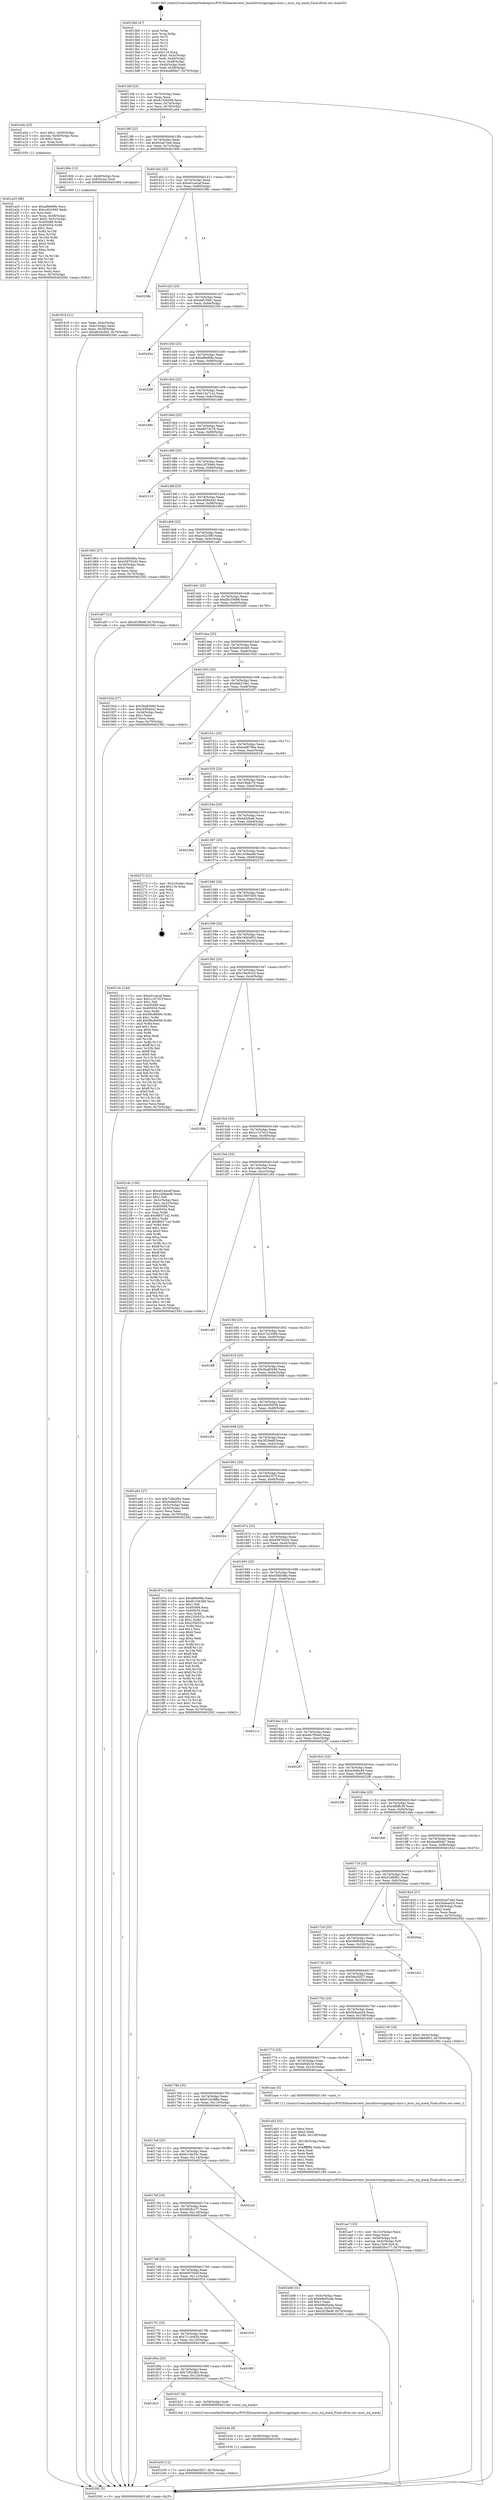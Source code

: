 digraph "0x4013b0" {
  label = "0x4013b0 (/mnt/c/Users/mathe/Desktop/tcc/POCII/binaries/extr_linuxdriversgpiogpio-msic.c_msic_irq_mask_Final-ollvm.out::main(0))"
  labelloc = "t"
  node[shape=record]

  Entry [label="",width=0.3,height=0.3,shape=circle,fillcolor=black,style=filled]
  "0x4013df" [label="{
     0x4013df [23]\l
     | [instrs]\l
     &nbsp;&nbsp;0x4013df \<+3\>: mov -0x70(%rbp),%eax\l
     &nbsp;&nbsp;0x4013e2 \<+2\>: mov %eax,%ecx\l
     &nbsp;&nbsp;0x4013e4 \<+6\>: sub $0x81336368,%ecx\l
     &nbsp;&nbsp;0x4013ea \<+3\>: mov %eax,-0x74(%rbp)\l
     &nbsp;&nbsp;0x4013ed \<+3\>: mov %ecx,-0x78(%rbp)\l
     &nbsp;&nbsp;0x4013f0 \<+6\>: je 0000000000401a0e \<main+0x65e\>\l
  }"]
  "0x401a0e" [label="{
     0x401a0e [23]\l
     | [instrs]\l
     &nbsp;&nbsp;0x401a0e \<+7\>: movl $0x1,-0x50(%rbp)\l
     &nbsp;&nbsp;0x401a15 \<+4\>: movslq -0x50(%rbp),%rax\l
     &nbsp;&nbsp;0x401a19 \<+4\>: shl $0x2,%rax\l
     &nbsp;&nbsp;0x401a1d \<+3\>: mov %rax,%rdi\l
     &nbsp;&nbsp;0x401a20 \<+5\>: call 0000000000401050 \<malloc@plt\>\l
     | [calls]\l
     &nbsp;&nbsp;0x401050 \{1\} (unknown)\l
  }"]
  "0x4013f6" [label="{
     0x4013f6 [22]\l
     | [instrs]\l
     &nbsp;&nbsp;0x4013f6 \<+5\>: jmp 00000000004013fb \<main+0x4b\>\l
     &nbsp;&nbsp;0x4013fb \<+3\>: mov -0x74(%rbp),%eax\l
     &nbsp;&nbsp;0x4013fe \<+5\>: sub $0x92ad72ed,%eax\l
     &nbsp;&nbsp;0x401403 \<+3\>: mov %eax,-0x7c(%rbp)\l
     &nbsp;&nbsp;0x401406 \<+6\>: je 000000000040190b \<main+0x55b\>\l
  }"]
  Exit [label="",width=0.3,height=0.3,shape=circle,fillcolor=black,style=filled,peripheries=2]
  "0x40190b" [label="{
     0x40190b [13]\l
     | [instrs]\l
     &nbsp;&nbsp;0x40190b \<+4\>: mov -0x48(%rbp),%rax\l
     &nbsp;&nbsp;0x40190f \<+4\>: mov 0x8(%rax),%rdi\l
     &nbsp;&nbsp;0x401913 \<+5\>: call 0000000000401060 \<atoi@plt\>\l
     | [calls]\l
     &nbsp;&nbsp;0x401060 \{1\} (unknown)\l
  }"]
  "0x40140c" [label="{
     0x40140c [22]\l
     | [instrs]\l
     &nbsp;&nbsp;0x40140c \<+5\>: jmp 0000000000401411 \<main+0x61\>\l
     &nbsp;&nbsp;0x401411 \<+3\>: mov -0x74(%rbp),%eax\l
     &nbsp;&nbsp;0x401414 \<+5\>: sub $0xa01a4caf,%eax\l
     &nbsp;&nbsp;0x401419 \<+3\>: mov %eax,-0x80(%rbp)\l
     &nbsp;&nbsp;0x40141c \<+6\>: je 000000000040238b \<main+0xfdb\>\l
  }"]
  "0x401b39" [label="{
     0x401b39 [12]\l
     | [instrs]\l
     &nbsp;&nbsp;0x401b39 \<+7\>: movl $0x58a55f27,-0x70(%rbp)\l
     &nbsp;&nbsp;0x401b40 \<+5\>: jmp 0000000000402392 \<main+0xfe2\>\l
  }"]
  "0x40238b" [label="{
     0x40238b\l
  }", style=dashed]
  "0x401422" [label="{
     0x401422 [25]\l
     | [instrs]\l
     &nbsp;&nbsp;0x401422 \<+5\>: jmp 0000000000401427 \<main+0x77\>\l
     &nbsp;&nbsp;0x401427 \<+3\>: mov -0x74(%rbp),%eax\l
     &nbsp;&nbsp;0x40142a \<+5\>: sub $0xabf159d1,%eax\l
     &nbsp;&nbsp;0x40142f \<+6\>: mov %eax,-0x84(%rbp)\l
     &nbsp;&nbsp;0x401435 \<+6\>: je 0000000000402354 \<main+0xfa4\>\l
  }"]
  "0x401b30" [label="{
     0x401b30 [9]\l
     | [instrs]\l
     &nbsp;&nbsp;0x401b30 \<+4\>: mov -0x58(%rbp),%rdi\l
     &nbsp;&nbsp;0x401b34 \<+5\>: call 0000000000401030 \<free@plt\>\l
     | [calls]\l
     &nbsp;&nbsp;0x401030 \{1\} (unknown)\l
  }"]
  "0x402354" [label="{
     0x402354\l
  }", style=dashed]
  "0x40143b" [label="{
     0x40143b [25]\l
     | [instrs]\l
     &nbsp;&nbsp;0x40143b \<+5\>: jmp 0000000000401440 \<main+0x90\>\l
     &nbsp;&nbsp;0x401440 \<+3\>: mov -0x74(%rbp),%eax\l
     &nbsp;&nbsp;0x401443 \<+5\>: sub $0xaf9e99fa,%eax\l
     &nbsp;&nbsp;0x401448 \<+6\>: mov %eax,-0x88(%rbp)\l
     &nbsp;&nbsp;0x40144e \<+6\>: je 000000000040229f \<main+0xeef\>\l
  }"]
  "0x401823" [label="{
     0x401823\l
  }", style=dashed]
  "0x40229f" [label="{
     0x40229f\l
  }", style=dashed]
  "0x401454" [label="{
     0x401454 [25]\l
     | [instrs]\l
     &nbsp;&nbsp;0x401454 \<+5\>: jmp 0000000000401459 \<main+0xa9\>\l
     &nbsp;&nbsp;0x401459 \<+3\>: mov -0x74(%rbp),%eax\l
     &nbsp;&nbsp;0x40145c \<+5\>: sub $0xb12e71a2,%eax\l
     &nbsp;&nbsp;0x401461 \<+6\>: mov %eax,-0x8c(%rbp)\l
     &nbsp;&nbsp;0x401467 \<+6\>: je 0000000000401d90 \<main+0x9e0\>\l
  }"]
  "0x401b27" [label="{
     0x401b27 [9]\l
     | [instrs]\l
     &nbsp;&nbsp;0x401b27 \<+4\>: mov -0x58(%rbp),%rdi\l
     &nbsp;&nbsp;0x401b2b \<+5\>: call 00000000004013a0 \<msic_irq_mask\>\l
     | [calls]\l
     &nbsp;&nbsp;0x4013a0 \{1\} (/mnt/c/Users/mathe/Desktop/tcc/POCII/binaries/extr_linuxdriversgpiogpio-msic.c_msic_irq_mask_Final-ollvm.out::msic_irq_mask)\l
  }"]
  "0x401d90" [label="{
     0x401d90\l
  }", style=dashed]
  "0x40146d" [label="{
     0x40146d [25]\l
     | [instrs]\l
     &nbsp;&nbsp;0x40146d \<+5\>: jmp 0000000000401472 \<main+0xc2\>\l
     &nbsp;&nbsp;0x401472 \<+3\>: mov -0x74(%rbp),%eax\l
     &nbsp;&nbsp;0x401475 \<+5\>: sub $0xb8574c76,%eax\l
     &nbsp;&nbsp;0x40147a \<+6\>: mov %eax,-0x90(%rbp)\l
     &nbsp;&nbsp;0x401480 \<+6\>: je 0000000000402128 \<main+0xd78\>\l
  }"]
  "0x40180a" [label="{
     0x40180a [25]\l
     | [instrs]\l
     &nbsp;&nbsp;0x40180a \<+5\>: jmp 000000000040180f \<main+0x45f\>\l
     &nbsp;&nbsp;0x40180f \<+3\>: mov -0x74(%rbp),%eax\l
     &nbsp;&nbsp;0x401812 \<+5\>: sub $0x7282cfb2,%eax\l
     &nbsp;&nbsp;0x401817 \<+6\>: mov %eax,-0x124(%rbp)\l
     &nbsp;&nbsp;0x40181d \<+6\>: je 0000000000401b27 \<main+0x777\>\l
  }"]
  "0x402128" [label="{
     0x402128\l
  }", style=dashed]
  "0x401486" [label="{
     0x401486 [25]\l
     | [instrs]\l
     &nbsp;&nbsp;0x401486 \<+5\>: jmp 000000000040148b \<main+0xdb\>\l
     &nbsp;&nbsp;0x40148b \<+3\>: mov -0x74(%rbp),%eax\l
     &nbsp;&nbsp;0x40148e \<+5\>: sub $0xc1d769eb,%eax\l
     &nbsp;&nbsp;0x401493 \<+6\>: mov %eax,-0x94(%rbp)\l
     &nbsp;&nbsp;0x401499 \<+6\>: je 0000000000402110 \<main+0xd60\>\l
  }"]
  "0x401f6f" [label="{
     0x401f6f\l
  }", style=dashed]
  "0x402110" [label="{
     0x402110\l
  }", style=dashed]
  "0x40149f" [label="{
     0x40149f [25]\l
     | [instrs]\l
     &nbsp;&nbsp;0x40149f \<+5\>: jmp 00000000004014a4 \<main+0xf4\>\l
     &nbsp;&nbsp;0x4014a4 \<+3\>: mov -0x74(%rbp),%eax\l
     &nbsp;&nbsp;0x4014a7 \<+5\>: sub $0xc6594442,%eax\l
     &nbsp;&nbsp;0x4014ac \<+6\>: mov %eax,-0x98(%rbp)\l
     &nbsp;&nbsp;0x4014b2 \<+6\>: je 0000000000401963 \<main+0x5b3\>\l
  }"]
  "0x4017f1" [label="{
     0x4017f1 [25]\l
     | [instrs]\l
     &nbsp;&nbsp;0x4017f1 \<+5\>: jmp 00000000004017f6 \<main+0x446\>\l
     &nbsp;&nbsp;0x4017f6 \<+3\>: mov -0x74(%rbp),%eax\l
     &nbsp;&nbsp;0x4017f9 \<+5\>: sub $0x7114d45d,%eax\l
     &nbsp;&nbsp;0x4017fe \<+6\>: mov %eax,-0x120(%rbp)\l
     &nbsp;&nbsp;0x401804 \<+6\>: je 0000000000401f6f \<main+0xbbf\>\l
  }"]
  "0x401963" [label="{
     0x401963 [27]\l
     | [instrs]\l
     &nbsp;&nbsp;0x401963 \<+5\>: mov $0x45fd5d9a,%eax\l
     &nbsp;&nbsp;0x401968 \<+5\>: mov $0x458762d3,%ecx\l
     &nbsp;&nbsp;0x40196d \<+3\>: mov -0x34(%rbp),%edx\l
     &nbsp;&nbsp;0x401970 \<+3\>: cmp $0x0,%edx\l
     &nbsp;&nbsp;0x401973 \<+3\>: cmove %ecx,%eax\l
     &nbsp;&nbsp;0x401976 \<+3\>: mov %eax,-0x70(%rbp)\l
     &nbsp;&nbsp;0x401979 \<+5\>: jmp 0000000000402392 \<main+0xfe2\>\l
  }"]
  "0x4014b8" [label="{
     0x4014b8 [25]\l
     | [instrs]\l
     &nbsp;&nbsp;0x4014b8 \<+5\>: jmp 00000000004014bd \<main+0x10d\>\l
     &nbsp;&nbsp;0x4014bd \<+3\>: mov -0x74(%rbp),%eax\l
     &nbsp;&nbsp;0x4014c0 \<+5\>: sub $0xcc62c590,%eax\l
     &nbsp;&nbsp;0x4014c5 \<+6\>: mov %eax,-0x9c(%rbp)\l
     &nbsp;&nbsp;0x4014cb \<+6\>: je 0000000000401a87 \<main+0x6d7\>\l
  }"]
  "0x401f10" [label="{
     0x401f10\l
  }", style=dashed]
  "0x401a87" [label="{
     0x401a87 [12]\l
     | [instrs]\l
     &nbsp;&nbsp;0x401a87 \<+7\>: movl $0x3f1f9e9f,-0x70(%rbp)\l
     &nbsp;&nbsp;0x401a8e \<+5\>: jmp 0000000000402392 \<main+0xfe2\>\l
  }"]
  "0x4014d1" [label="{
     0x4014d1 [25]\l
     | [instrs]\l
     &nbsp;&nbsp;0x4014d1 \<+5\>: jmp 00000000004014d6 \<main+0x126\>\l
     &nbsp;&nbsp;0x4014d6 \<+3\>: mov -0x74(%rbp),%eax\l
     &nbsp;&nbsp;0x4014d9 \<+5\>: sub $0xd5c35688,%eax\l
     &nbsp;&nbsp;0x4014de \<+6\>: mov %eax,-0xa0(%rbp)\l
     &nbsp;&nbsp;0x4014e4 \<+6\>: je 0000000000401b45 \<main+0x795\>\l
  }"]
  "0x4017d8" [label="{
     0x4017d8 [25]\l
     | [instrs]\l
     &nbsp;&nbsp;0x4017d8 \<+5\>: jmp 00000000004017dd \<main+0x42d\>\l
     &nbsp;&nbsp;0x4017dd \<+3\>: mov -0x74(%rbp),%eax\l
     &nbsp;&nbsp;0x4017e0 \<+5\>: sub $0x6b9704df,%eax\l
     &nbsp;&nbsp;0x4017e5 \<+6\>: mov %eax,-0x11c(%rbp)\l
     &nbsp;&nbsp;0x4017eb \<+6\>: je 0000000000401f10 \<main+0xb60\>\l
  }"]
  "0x401b45" [label="{
     0x401b45\l
  }", style=dashed]
  "0x4014ea" [label="{
     0x4014ea [25]\l
     | [instrs]\l
     &nbsp;&nbsp;0x4014ea \<+5\>: jmp 00000000004014ef \<main+0x13f\>\l
     &nbsp;&nbsp;0x4014ef \<+3\>: mov -0x74(%rbp),%eax\l
     &nbsp;&nbsp;0x4014f2 \<+5\>: sub $0xd634c0d5,%eax\l
     &nbsp;&nbsp;0x4014f7 \<+6\>: mov %eax,-0xa4(%rbp)\l
     &nbsp;&nbsp;0x4014fd \<+6\>: je 000000000040192d \<main+0x57d\>\l
  }"]
  "0x401b08" [label="{
     0x401b08 [31]\l
     | [instrs]\l
     &nbsp;&nbsp;0x401b08 \<+3\>: mov -0x5c(%rbp),%eax\l
     &nbsp;&nbsp;0x401b0b \<+5\>: sub $0xb9ed5ada,%eax\l
     &nbsp;&nbsp;0x401b10 \<+3\>: add $0x1,%eax\l
     &nbsp;&nbsp;0x401b13 \<+5\>: add $0xb9ed5ada,%eax\l
     &nbsp;&nbsp;0x401b18 \<+3\>: mov %eax,-0x5c(%rbp)\l
     &nbsp;&nbsp;0x401b1b \<+7\>: movl $0x3f1f9e9f,-0x70(%rbp)\l
     &nbsp;&nbsp;0x401b22 \<+5\>: jmp 0000000000402392 \<main+0xfe2\>\l
  }"]
  "0x40192d" [label="{
     0x40192d [27]\l
     | [instrs]\l
     &nbsp;&nbsp;0x40192d \<+5\>: mov $0x2ba82b90,%eax\l
     &nbsp;&nbsp;0x401932 \<+5\>: mov $0xc6594442,%ecx\l
     &nbsp;&nbsp;0x401937 \<+3\>: mov -0x34(%rbp),%edx\l
     &nbsp;&nbsp;0x40193a \<+3\>: cmp $0x1,%edx\l
     &nbsp;&nbsp;0x40193d \<+3\>: cmovl %ecx,%eax\l
     &nbsp;&nbsp;0x401940 \<+3\>: mov %eax,-0x70(%rbp)\l
     &nbsp;&nbsp;0x401943 \<+5\>: jmp 0000000000402392 \<main+0xfe2\>\l
  }"]
  "0x401503" [label="{
     0x401503 [25]\l
     | [instrs]\l
     &nbsp;&nbsp;0x401503 \<+5\>: jmp 0000000000401508 \<main+0x158\>\l
     &nbsp;&nbsp;0x401508 \<+3\>: mov -0x74(%rbp),%eax\l
     &nbsp;&nbsp;0x40150b \<+5\>: sub $0xdb6216e1,%eax\l
     &nbsp;&nbsp;0x401510 \<+6\>: mov %eax,-0xa8(%rbp)\l
     &nbsp;&nbsp;0x401516 \<+6\>: je 0000000000402307 \<main+0xf57\>\l
  }"]
  "0x4017bf" [label="{
     0x4017bf [25]\l
     | [instrs]\l
     &nbsp;&nbsp;0x4017bf \<+5\>: jmp 00000000004017c4 \<main+0x414\>\l
     &nbsp;&nbsp;0x4017c4 \<+3\>: mov -0x74(%rbp),%eax\l
     &nbsp;&nbsp;0x4017c7 \<+5\>: sub $0x6928cc77,%eax\l
     &nbsp;&nbsp;0x4017cc \<+6\>: mov %eax,-0x118(%rbp)\l
     &nbsp;&nbsp;0x4017d2 \<+6\>: je 0000000000401b08 \<main+0x758\>\l
  }"]
  "0x402307" [label="{
     0x402307\l
  }", style=dashed]
  "0x40151c" [label="{
     0x40151c [25]\l
     | [instrs]\l
     &nbsp;&nbsp;0x40151c \<+5\>: jmp 0000000000401521 \<main+0x171\>\l
     &nbsp;&nbsp;0x401521 \<+3\>: mov -0x74(%rbp),%eax\l
     &nbsp;&nbsp;0x401524 \<+5\>: sub $0xeed879ba,%eax\l
     &nbsp;&nbsp;0x401529 \<+6\>: mov %eax,-0xac(%rbp)\l
     &nbsp;&nbsp;0x40152f \<+6\>: je 0000000000402018 \<main+0xc68\>\l
  }"]
  "0x4022cd" [label="{
     0x4022cd\l
  }", style=dashed]
  "0x402018" [label="{
     0x402018\l
  }", style=dashed]
  "0x401535" [label="{
     0x401535 [25]\l
     | [instrs]\l
     &nbsp;&nbsp;0x401535 \<+5\>: jmp 000000000040153a \<main+0x18a\>\l
     &nbsp;&nbsp;0x40153a \<+3\>: mov -0x74(%rbp),%eax\l
     &nbsp;&nbsp;0x40153d \<+5\>: sub $0xf19b8c79,%eax\l
     &nbsp;&nbsp;0x401542 \<+6\>: mov %eax,-0xb0(%rbp)\l
     &nbsp;&nbsp;0x401548 \<+6\>: je 0000000000401e3b \<main+0xa8b\>\l
  }"]
  "0x4017a6" [label="{
     0x4017a6 [25]\l
     | [instrs]\l
     &nbsp;&nbsp;0x4017a6 \<+5\>: jmp 00000000004017ab \<main+0x3fb\>\l
     &nbsp;&nbsp;0x4017ab \<+3\>: mov -0x74(%rbp),%eax\l
     &nbsp;&nbsp;0x4017ae \<+5\>: sub $0x61c6e33c,%eax\l
     &nbsp;&nbsp;0x4017b3 \<+6\>: mov %eax,-0x114(%rbp)\l
     &nbsp;&nbsp;0x4017b9 \<+6\>: je 00000000004022cd \<main+0xf1d\>\l
  }"]
  "0x401e3b" [label="{
     0x401e3b\l
  }", style=dashed]
  "0x40154e" [label="{
     0x40154e [25]\l
     | [instrs]\l
     &nbsp;&nbsp;0x40154e \<+5\>: jmp 0000000000401553 \<main+0x1a3\>\l
     &nbsp;&nbsp;0x401553 \<+3\>: mov -0x74(%rbp),%eax\l
     &nbsp;&nbsp;0x401556 \<+5\>: sub $0x4d20ba6,%eax\l
     &nbsp;&nbsp;0x40155b \<+6\>: mov %eax,-0xb4(%rbp)\l
     &nbsp;&nbsp;0x401561 \<+6\>: je 000000000040236d \<main+0xfbd\>\l
  }"]
  "0x401bcb" [label="{
     0x401bcb\l
  }", style=dashed]
  "0x40236d" [label="{
     0x40236d\l
  }", style=dashed]
  "0x401567" [label="{
     0x401567 [25]\l
     | [instrs]\l
     &nbsp;&nbsp;0x401567 \<+5\>: jmp 000000000040156c \<main+0x1bc\>\l
     &nbsp;&nbsp;0x40156c \<+3\>: mov -0x74(%rbp),%eax\l
     &nbsp;&nbsp;0x40156f \<+5\>: sub $0x1439aed8,%eax\l
     &nbsp;&nbsp;0x401574 \<+6\>: mov %eax,-0xb8(%rbp)\l
     &nbsp;&nbsp;0x40157a \<+6\>: je 0000000000402272 \<main+0xec2\>\l
  }"]
  "0x401ae7" [label="{
     0x401ae7 [33]\l
     | [instrs]\l
     &nbsp;&nbsp;0x401ae7 \<+6\>: mov -0x12c(%rbp),%ecx\l
     &nbsp;&nbsp;0x401aed \<+3\>: imul %eax,%ecx\l
     &nbsp;&nbsp;0x401af0 \<+4\>: mov -0x58(%rbp),%r8\l
     &nbsp;&nbsp;0x401af4 \<+4\>: movslq -0x5c(%rbp),%r9\l
     &nbsp;&nbsp;0x401af8 \<+4\>: mov %ecx,(%r8,%r9,4)\l
     &nbsp;&nbsp;0x401afc \<+7\>: movl $0x6928cc77,-0x70(%rbp)\l
     &nbsp;&nbsp;0x401b03 \<+5\>: jmp 0000000000402392 \<main+0xfe2\>\l
  }"]
  "0x402272" [label="{
     0x402272 [21]\l
     | [instrs]\l
     &nbsp;&nbsp;0x402272 \<+3\>: mov -0x2c(%rbp),%eax\l
     &nbsp;&nbsp;0x402275 \<+7\>: add $0x118,%rsp\l
     &nbsp;&nbsp;0x40227c \<+1\>: pop %rbx\l
     &nbsp;&nbsp;0x40227d \<+2\>: pop %r12\l
     &nbsp;&nbsp;0x40227f \<+2\>: pop %r13\l
     &nbsp;&nbsp;0x402281 \<+2\>: pop %r14\l
     &nbsp;&nbsp;0x402283 \<+2\>: pop %r15\l
     &nbsp;&nbsp;0x402285 \<+1\>: pop %rbp\l
     &nbsp;&nbsp;0x402286 \<+1\>: ret\l
  }"]
  "0x401580" [label="{
     0x401580 [25]\l
     | [instrs]\l
     &nbsp;&nbsp;0x401580 \<+5\>: jmp 0000000000401585 \<main+0x1d5\>\l
     &nbsp;&nbsp;0x401585 \<+3\>: mov -0x74(%rbp),%eax\l
     &nbsp;&nbsp;0x401588 \<+5\>: sub $0x15697d50,%eax\l
     &nbsp;&nbsp;0x40158d \<+6\>: mov %eax,-0xbc(%rbp)\l
     &nbsp;&nbsp;0x401593 \<+6\>: je 0000000000401f1c \<main+0xb6c\>\l
  }"]
  "0x401ab3" [label="{
     0x401ab3 [52]\l
     | [instrs]\l
     &nbsp;&nbsp;0x401ab3 \<+2\>: xor %ecx,%ecx\l
     &nbsp;&nbsp;0x401ab5 \<+5\>: mov $0x2,%edx\l
     &nbsp;&nbsp;0x401aba \<+6\>: mov %edx,-0x128(%rbp)\l
     &nbsp;&nbsp;0x401ac0 \<+1\>: cltd\l
     &nbsp;&nbsp;0x401ac1 \<+6\>: mov -0x128(%rbp),%esi\l
     &nbsp;&nbsp;0x401ac7 \<+2\>: idiv %esi\l
     &nbsp;&nbsp;0x401ac9 \<+6\>: imul $0xfffffffe,%edx,%edx\l
     &nbsp;&nbsp;0x401acf \<+2\>: mov %ecx,%edi\l
     &nbsp;&nbsp;0x401ad1 \<+2\>: sub %edx,%edi\l
     &nbsp;&nbsp;0x401ad3 \<+2\>: mov %ecx,%edx\l
     &nbsp;&nbsp;0x401ad5 \<+3\>: sub $0x1,%edx\l
     &nbsp;&nbsp;0x401ad8 \<+2\>: add %edx,%edi\l
     &nbsp;&nbsp;0x401ada \<+2\>: sub %edi,%ecx\l
     &nbsp;&nbsp;0x401adc \<+6\>: mov %ecx,-0x12c(%rbp)\l
     &nbsp;&nbsp;0x401ae2 \<+5\>: call 0000000000401160 \<next_i\>\l
     | [calls]\l
     &nbsp;&nbsp;0x401160 \{1\} (/mnt/c/Users/mathe/Desktop/tcc/POCII/binaries/extr_linuxdriversgpiogpio-msic.c_msic_irq_mask_Final-ollvm.out::next_i)\l
  }"]
  "0x401f1c" [label="{
     0x401f1c\l
  }", style=dashed]
  "0x401599" [label="{
     0x401599 [25]\l
     | [instrs]\l
     &nbsp;&nbsp;0x401599 \<+5\>: jmp 000000000040159e \<main+0x1ee\>\l
     &nbsp;&nbsp;0x40159e \<+3\>: mov -0x74(%rbp),%eax\l
     &nbsp;&nbsp;0x4015a1 \<+5\>: sub $0x16b64f53,%eax\l
     &nbsp;&nbsp;0x4015a6 \<+6\>: mov %eax,-0xc0(%rbp)\l
     &nbsp;&nbsp;0x4015ac \<+6\>: je 000000000040214c \<main+0xd9c\>\l
  }"]
  "0x40178d" [label="{
     0x40178d [25]\l
     | [instrs]\l
     &nbsp;&nbsp;0x40178d \<+5\>: jmp 0000000000401792 \<main+0x3e2\>\l
     &nbsp;&nbsp;0x401792 \<+3\>: mov -0x74(%rbp),%eax\l
     &nbsp;&nbsp;0x401795 \<+5\>: sub $0x61b2df8a,%eax\l
     &nbsp;&nbsp;0x40179a \<+6\>: mov %eax,-0x110(%rbp)\l
     &nbsp;&nbsp;0x4017a0 \<+6\>: je 0000000000401bcb \<main+0x81b\>\l
  }"]
  "0x40214c" [label="{
     0x40214c [144]\l
     | [instrs]\l
     &nbsp;&nbsp;0x40214c \<+5\>: mov $0xa01a4caf,%eax\l
     &nbsp;&nbsp;0x402151 \<+5\>: mov $0x1c107d1f,%ecx\l
     &nbsp;&nbsp;0x402156 \<+2\>: mov $0x1,%dl\l
     &nbsp;&nbsp;0x402158 \<+7\>: mov 0x405068,%esi\l
     &nbsp;&nbsp;0x40215f \<+7\>: mov 0x405054,%edi\l
     &nbsp;&nbsp;0x402166 \<+3\>: mov %esi,%r8d\l
     &nbsp;&nbsp;0x402169 \<+7\>: sub $0x99c89690,%r8d\l
     &nbsp;&nbsp;0x402170 \<+4\>: sub $0x1,%r8d\l
     &nbsp;&nbsp;0x402174 \<+7\>: add $0x99c89690,%r8d\l
     &nbsp;&nbsp;0x40217b \<+4\>: imul %r8d,%esi\l
     &nbsp;&nbsp;0x40217f \<+3\>: and $0x1,%esi\l
     &nbsp;&nbsp;0x402182 \<+3\>: cmp $0x0,%esi\l
     &nbsp;&nbsp;0x402185 \<+4\>: sete %r9b\l
     &nbsp;&nbsp;0x402189 \<+3\>: cmp $0xa,%edi\l
     &nbsp;&nbsp;0x40218c \<+4\>: setl %r10b\l
     &nbsp;&nbsp;0x402190 \<+3\>: mov %r9b,%r11b\l
     &nbsp;&nbsp;0x402193 \<+4\>: xor $0xff,%r11b\l
     &nbsp;&nbsp;0x402197 \<+3\>: mov %r10b,%bl\l
     &nbsp;&nbsp;0x40219a \<+3\>: xor $0xff,%bl\l
     &nbsp;&nbsp;0x40219d \<+3\>: xor $0x0,%dl\l
     &nbsp;&nbsp;0x4021a0 \<+3\>: mov %r11b,%r14b\l
     &nbsp;&nbsp;0x4021a3 \<+4\>: and $0x0,%r14b\l
     &nbsp;&nbsp;0x4021a7 \<+3\>: and %dl,%r9b\l
     &nbsp;&nbsp;0x4021aa \<+3\>: mov %bl,%r15b\l
     &nbsp;&nbsp;0x4021ad \<+4\>: and $0x0,%r15b\l
     &nbsp;&nbsp;0x4021b1 \<+3\>: and %dl,%r10b\l
     &nbsp;&nbsp;0x4021b4 \<+3\>: or %r9b,%r14b\l
     &nbsp;&nbsp;0x4021b7 \<+3\>: or %r10b,%r15b\l
     &nbsp;&nbsp;0x4021ba \<+3\>: xor %r15b,%r14b\l
     &nbsp;&nbsp;0x4021bd \<+3\>: or %bl,%r11b\l
     &nbsp;&nbsp;0x4021c0 \<+4\>: xor $0xff,%r11b\l
     &nbsp;&nbsp;0x4021c4 \<+3\>: or $0x0,%dl\l
     &nbsp;&nbsp;0x4021c7 \<+3\>: and %dl,%r11b\l
     &nbsp;&nbsp;0x4021ca \<+3\>: or %r11b,%r14b\l
     &nbsp;&nbsp;0x4021cd \<+4\>: test $0x1,%r14b\l
     &nbsp;&nbsp;0x4021d1 \<+3\>: cmovne %ecx,%eax\l
     &nbsp;&nbsp;0x4021d4 \<+3\>: mov %eax,-0x70(%rbp)\l
     &nbsp;&nbsp;0x4021d7 \<+5\>: jmp 0000000000402392 \<main+0xfe2\>\l
  }"]
  "0x4015b2" [label="{
     0x4015b2 [25]\l
     | [instrs]\l
     &nbsp;&nbsp;0x4015b2 \<+5\>: jmp 00000000004015b7 \<main+0x207\>\l
     &nbsp;&nbsp;0x4015b7 \<+3\>: mov -0x74(%rbp),%eax\l
     &nbsp;&nbsp;0x4015ba \<+5\>: sub $0x19ec81e3,%eax\l
     &nbsp;&nbsp;0x4015bf \<+6\>: mov %eax,-0xc4(%rbp)\l
     &nbsp;&nbsp;0x4015c5 \<+6\>: je 000000000040189b \<main+0x4eb\>\l
  }"]
  "0x401aae" [label="{
     0x401aae [5]\l
     | [instrs]\l
     &nbsp;&nbsp;0x401aae \<+5\>: call 0000000000401160 \<next_i\>\l
     | [calls]\l
     &nbsp;&nbsp;0x401160 \{1\} (/mnt/c/Users/mathe/Desktop/tcc/POCII/binaries/extr_linuxdriversgpiogpio-msic.c_msic_irq_mask_Final-ollvm.out::next_i)\l
  }"]
  "0x40189b" [label="{
     0x40189b\l
  }", style=dashed]
  "0x4015cb" [label="{
     0x4015cb [25]\l
     | [instrs]\l
     &nbsp;&nbsp;0x4015cb \<+5\>: jmp 00000000004015d0 \<main+0x220\>\l
     &nbsp;&nbsp;0x4015d0 \<+3\>: mov -0x74(%rbp),%eax\l
     &nbsp;&nbsp;0x4015d3 \<+5\>: sub $0x1c107d1f,%eax\l
     &nbsp;&nbsp;0x4015d8 \<+6\>: mov %eax,-0xc8(%rbp)\l
     &nbsp;&nbsp;0x4015de \<+6\>: je 00000000004021dc \<main+0xe2c\>\l
  }"]
  "0x401774" [label="{
     0x401774 [25]\l
     | [instrs]\l
     &nbsp;&nbsp;0x401774 \<+5\>: jmp 0000000000401779 \<main+0x3c9\>\l
     &nbsp;&nbsp;0x401779 \<+3\>: mov -0x74(%rbp),%eax\l
     &nbsp;&nbsp;0x40177c \<+5\>: sub $0x5e0ef23e,%eax\l
     &nbsp;&nbsp;0x401781 \<+6\>: mov %eax,-0x10c(%rbp)\l
     &nbsp;&nbsp;0x401787 \<+6\>: je 0000000000401aae \<main+0x6fe\>\l
  }"]
  "0x4021dc" [label="{
     0x4021dc [150]\l
     | [instrs]\l
     &nbsp;&nbsp;0x4021dc \<+5\>: mov $0xa01a4caf,%eax\l
     &nbsp;&nbsp;0x4021e1 \<+5\>: mov $0x1439aed8,%ecx\l
     &nbsp;&nbsp;0x4021e6 \<+2\>: mov $0x1,%dl\l
     &nbsp;&nbsp;0x4021e8 \<+3\>: mov -0x3c(%rbp),%esi\l
     &nbsp;&nbsp;0x4021eb \<+3\>: mov %esi,-0x2c(%rbp)\l
     &nbsp;&nbsp;0x4021ee \<+7\>: mov 0x405068,%esi\l
     &nbsp;&nbsp;0x4021f5 \<+7\>: mov 0x405054,%edi\l
     &nbsp;&nbsp;0x4021fc \<+3\>: mov %esi,%r8d\l
     &nbsp;&nbsp;0x4021ff \<+7\>: add $0xf68371a2,%r8d\l
     &nbsp;&nbsp;0x402206 \<+4\>: sub $0x1,%r8d\l
     &nbsp;&nbsp;0x40220a \<+7\>: sub $0xf68371a2,%r8d\l
     &nbsp;&nbsp;0x402211 \<+4\>: imul %r8d,%esi\l
     &nbsp;&nbsp;0x402215 \<+3\>: and $0x1,%esi\l
     &nbsp;&nbsp;0x402218 \<+3\>: cmp $0x0,%esi\l
     &nbsp;&nbsp;0x40221b \<+4\>: sete %r9b\l
     &nbsp;&nbsp;0x40221f \<+3\>: cmp $0xa,%edi\l
     &nbsp;&nbsp;0x402222 \<+4\>: setl %r10b\l
     &nbsp;&nbsp;0x402226 \<+3\>: mov %r9b,%r11b\l
     &nbsp;&nbsp;0x402229 \<+4\>: xor $0xff,%r11b\l
     &nbsp;&nbsp;0x40222d \<+3\>: mov %r10b,%bl\l
     &nbsp;&nbsp;0x402230 \<+3\>: xor $0xff,%bl\l
     &nbsp;&nbsp;0x402233 \<+3\>: xor $0x0,%dl\l
     &nbsp;&nbsp;0x402236 \<+3\>: mov %r11b,%r14b\l
     &nbsp;&nbsp;0x402239 \<+4\>: and $0x0,%r14b\l
     &nbsp;&nbsp;0x40223d \<+3\>: and %dl,%r9b\l
     &nbsp;&nbsp;0x402240 \<+3\>: mov %bl,%r15b\l
     &nbsp;&nbsp;0x402243 \<+4\>: and $0x0,%r15b\l
     &nbsp;&nbsp;0x402247 \<+3\>: and %dl,%r10b\l
     &nbsp;&nbsp;0x40224a \<+3\>: or %r9b,%r14b\l
     &nbsp;&nbsp;0x40224d \<+3\>: or %r10b,%r15b\l
     &nbsp;&nbsp;0x402250 \<+3\>: xor %r15b,%r14b\l
     &nbsp;&nbsp;0x402253 \<+3\>: or %bl,%r11b\l
     &nbsp;&nbsp;0x402256 \<+4\>: xor $0xff,%r11b\l
     &nbsp;&nbsp;0x40225a \<+3\>: or $0x0,%dl\l
     &nbsp;&nbsp;0x40225d \<+3\>: and %dl,%r11b\l
     &nbsp;&nbsp;0x402260 \<+3\>: or %r11b,%r14b\l
     &nbsp;&nbsp;0x402263 \<+4\>: test $0x1,%r14b\l
     &nbsp;&nbsp;0x402267 \<+3\>: cmovne %ecx,%eax\l
     &nbsp;&nbsp;0x40226a \<+3\>: mov %eax,-0x70(%rbp)\l
     &nbsp;&nbsp;0x40226d \<+5\>: jmp 0000000000402392 \<main+0xfe2\>\l
  }"]
  "0x4015e4" [label="{
     0x4015e4 [25]\l
     | [instrs]\l
     &nbsp;&nbsp;0x4015e4 \<+5\>: jmp 00000000004015e9 \<main+0x239\>\l
     &nbsp;&nbsp;0x4015e9 \<+3\>: mov -0x74(%rbp),%eax\l
     &nbsp;&nbsp;0x4015ec \<+5\>: sub $0x1c64c3ef,%eax\l
     &nbsp;&nbsp;0x4015f1 \<+6\>: mov %eax,-0xcc(%rbp)\l
     &nbsp;&nbsp;0x4015f7 \<+6\>: je 0000000000401c85 \<main+0x8d5\>\l
  }"]
  "0x401848" [label="{
     0x401848\l
  }", style=dashed]
  "0x401c85" [label="{
     0x401c85\l
  }", style=dashed]
  "0x4015fd" [label="{
     0x4015fd [25]\l
     | [instrs]\l
     &nbsp;&nbsp;0x4015fd \<+5\>: jmp 0000000000401602 \<main+0x252\>\l
     &nbsp;&nbsp;0x401602 \<+3\>: mov -0x74(%rbp),%eax\l
     &nbsp;&nbsp;0x401605 \<+5\>: sub $0x27e2208b,%eax\l
     &nbsp;&nbsp;0x40160a \<+6\>: mov %eax,-0xd0(%rbp)\l
     &nbsp;&nbsp;0x401610 \<+6\>: je 00000000004018ff \<main+0x54f\>\l
  }"]
  "0x40175b" [label="{
     0x40175b [25]\l
     | [instrs]\l
     &nbsp;&nbsp;0x40175b \<+5\>: jmp 0000000000401760 \<main+0x3b0\>\l
     &nbsp;&nbsp;0x401760 \<+3\>: mov -0x74(%rbp),%eax\l
     &nbsp;&nbsp;0x401763 \<+5\>: sub $0x5b4eae24,%eax\l
     &nbsp;&nbsp;0x401768 \<+6\>: mov %eax,-0x108(%rbp)\l
     &nbsp;&nbsp;0x40176e \<+6\>: je 0000000000401848 \<main+0x498\>\l
  }"]
  "0x4018ff" [label="{
     0x4018ff\l
  }", style=dashed]
  "0x401616" [label="{
     0x401616 [25]\l
     | [instrs]\l
     &nbsp;&nbsp;0x401616 \<+5\>: jmp 000000000040161b \<main+0x26b\>\l
     &nbsp;&nbsp;0x40161b \<+3\>: mov -0x74(%rbp),%eax\l
     &nbsp;&nbsp;0x40161e \<+5\>: sub $0x2ba82b90,%eax\l
     &nbsp;&nbsp;0x401623 \<+6\>: mov %eax,-0xd4(%rbp)\l
     &nbsp;&nbsp;0x401629 \<+6\>: je 0000000000401948 \<main+0x598\>\l
  }"]
  "0x402139" [label="{
     0x402139 [19]\l
     | [instrs]\l
     &nbsp;&nbsp;0x402139 \<+7\>: movl $0x0,-0x3c(%rbp)\l
     &nbsp;&nbsp;0x402140 \<+7\>: movl $0x16b64f53,-0x70(%rbp)\l
     &nbsp;&nbsp;0x402147 \<+5\>: jmp 0000000000402392 \<main+0xfe2\>\l
  }"]
  "0x401948" [label="{
     0x401948\l
  }", style=dashed]
  "0x40162f" [label="{
     0x40162f [25]\l
     | [instrs]\l
     &nbsp;&nbsp;0x40162f \<+5\>: jmp 0000000000401634 \<main+0x284\>\l
     &nbsp;&nbsp;0x401634 \<+3\>: mov -0x74(%rbp),%eax\l
     &nbsp;&nbsp;0x401637 \<+5\>: sub $0x3dd30058,%eax\l
     &nbsp;&nbsp;0x40163c \<+6\>: mov %eax,-0xd8(%rbp)\l
     &nbsp;&nbsp;0x401642 \<+6\>: je 0000000000401c91 \<main+0x8e1\>\l
  }"]
  "0x401742" [label="{
     0x401742 [25]\l
     | [instrs]\l
     &nbsp;&nbsp;0x401742 \<+5\>: jmp 0000000000401747 \<main+0x397\>\l
     &nbsp;&nbsp;0x401747 \<+3\>: mov -0x74(%rbp),%eax\l
     &nbsp;&nbsp;0x40174a \<+5\>: sub $0x58a55f27,%eax\l
     &nbsp;&nbsp;0x40174f \<+6\>: mov %eax,-0x104(%rbp)\l
     &nbsp;&nbsp;0x401755 \<+6\>: je 0000000000402139 \<main+0xd89\>\l
  }"]
  "0x401c91" [label="{
     0x401c91\l
  }", style=dashed]
  "0x401648" [label="{
     0x401648 [25]\l
     | [instrs]\l
     &nbsp;&nbsp;0x401648 \<+5\>: jmp 000000000040164d \<main+0x29d\>\l
     &nbsp;&nbsp;0x40164d \<+3\>: mov -0x74(%rbp),%eax\l
     &nbsp;&nbsp;0x401650 \<+5\>: sub $0x3f1f9e9f,%eax\l
     &nbsp;&nbsp;0x401655 \<+6\>: mov %eax,-0xdc(%rbp)\l
     &nbsp;&nbsp;0x40165b \<+6\>: je 0000000000401a93 \<main+0x6e3\>\l
  }"]
  "0x401d21" [label="{
     0x401d21\l
  }", style=dashed]
  "0x401a93" [label="{
     0x401a93 [27]\l
     | [instrs]\l
     &nbsp;&nbsp;0x401a93 \<+5\>: mov $0x7282cfb2,%eax\l
     &nbsp;&nbsp;0x401a98 \<+5\>: mov $0x5e0ef23e,%ecx\l
     &nbsp;&nbsp;0x401a9d \<+3\>: mov -0x5c(%rbp),%edx\l
     &nbsp;&nbsp;0x401aa0 \<+3\>: cmp -0x50(%rbp),%edx\l
     &nbsp;&nbsp;0x401aa3 \<+3\>: cmovl %ecx,%eax\l
     &nbsp;&nbsp;0x401aa6 \<+3\>: mov %eax,-0x70(%rbp)\l
     &nbsp;&nbsp;0x401aa9 \<+5\>: jmp 0000000000402392 \<main+0xfe2\>\l
  }"]
  "0x401661" [label="{
     0x401661 [25]\l
     | [instrs]\l
     &nbsp;&nbsp;0x401661 \<+5\>: jmp 0000000000401666 \<main+0x2b6\>\l
     &nbsp;&nbsp;0x401666 \<+3\>: mov -0x74(%rbp),%eax\l
     &nbsp;&nbsp;0x401669 \<+5\>: sub $0x4562357f,%eax\l
     &nbsp;&nbsp;0x40166e \<+6\>: mov %eax,-0xe0(%rbp)\l
     &nbsp;&nbsp;0x401674 \<+6\>: je 0000000000402024 \<main+0xc74\>\l
  }"]
  "0x401729" [label="{
     0x401729 [25]\l
     | [instrs]\l
     &nbsp;&nbsp;0x401729 \<+5\>: jmp 000000000040172e \<main+0x37e\>\l
     &nbsp;&nbsp;0x40172e \<+3\>: mov -0x74(%rbp),%eax\l
     &nbsp;&nbsp;0x401731 \<+5\>: sub $0x540f046a,%eax\l
     &nbsp;&nbsp;0x401736 \<+6\>: mov %eax,-0x100(%rbp)\l
     &nbsp;&nbsp;0x40173c \<+6\>: je 0000000000401d21 \<main+0x971\>\l
  }"]
  "0x402024" [label="{
     0x402024\l
  }", style=dashed]
  "0x40167a" [label="{
     0x40167a [25]\l
     | [instrs]\l
     &nbsp;&nbsp;0x40167a \<+5\>: jmp 000000000040167f \<main+0x2cf\>\l
     &nbsp;&nbsp;0x40167f \<+3\>: mov -0x74(%rbp),%eax\l
     &nbsp;&nbsp;0x401682 \<+5\>: sub $0x458762d3,%eax\l
     &nbsp;&nbsp;0x401687 \<+6\>: mov %eax,-0xe4(%rbp)\l
     &nbsp;&nbsp;0x40168d \<+6\>: je 000000000040197e \<main+0x5ce\>\l
  }"]
  "0x4020aa" [label="{
     0x4020aa\l
  }", style=dashed]
  "0x40197e" [label="{
     0x40197e [144]\l
     | [instrs]\l
     &nbsp;&nbsp;0x40197e \<+5\>: mov $0xaf9e99fa,%eax\l
     &nbsp;&nbsp;0x401983 \<+5\>: mov $0x81336368,%ecx\l
     &nbsp;&nbsp;0x401988 \<+2\>: mov $0x1,%dl\l
     &nbsp;&nbsp;0x40198a \<+7\>: mov 0x405068,%esi\l
     &nbsp;&nbsp;0x401991 \<+7\>: mov 0x405054,%edi\l
     &nbsp;&nbsp;0x401998 \<+3\>: mov %esi,%r8d\l
     &nbsp;&nbsp;0x40199b \<+7\>: add $0x235b532c,%r8d\l
     &nbsp;&nbsp;0x4019a2 \<+4\>: sub $0x1,%r8d\l
     &nbsp;&nbsp;0x4019a6 \<+7\>: sub $0x235b532c,%r8d\l
     &nbsp;&nbsp;0x4019ad \<+4\>: imul %r8d,%esi\l
     &nbsp;&nbsp;0x4019b1 \<+3\>: and $0x1,%esi\l
     &nbsp;&nbsp;0x4019b4 \<+3\>: cmp $0x0,%esi\l
     &nbsp;&nbsp;0x4019b7 \<+4\>: sete %r9b\l
     &nbsp;&nbsp;0x4019bb \<+3\>: cmp $0xa,%edi\l
     &nbsp;&nbsp;0x4019be \<+4\>: setl %r10b\l
     &nbsp;&nbsp;0x4019c2 \<+3\>: mov %r9b,%r11b\l
     &nbsp;&nbsp;0x4019c5 \<+4\>: xor $0xff,%r11b\l
     &nbsp;&nbsp;0x4019c9 \<+3\>: mov %r10b,%bl\l
     &nbsp;&nbsp;0x4019cc \<+3\>: xor $0xff,%bl\l
     &nbsp;&nbsp;0x4019cf \<+3\>: xor $0x0,%dl\l
     &nbsp;&nbsp;0x4019d2 \<+3\>: mov %r11b,%r14b\l
     &nbsp;&nbsp;0x4019d5 \<+4\>: and $0x0,%r14b\l
     &nbsp;&nbsp;0x4019d9 \<+3\>: and %dl,%r9b\l
     &nbsp;&nbsp;0x4019dc \<+3\>: mov %bl,%r15b\l
     &nbsp;&nbsp;0x4019df \<+4\>: and $0x0,%r15b\l
     &nbsp;&nbsp;0x4019e3 \<+3\>: and %dl,%r10b\l
     &nbsp;&nbsp;0x4019e6 \<+3\>: or %r9b,%r14b\l
     &nbsp;&nbsp;0x4019e9 \<+3\>: or %r10b,%r15b\l
     &nbsp;&nbsp;0x4019ec \<+3\>: xor %r15b,%r14b\l
     &nbsp;&nbsp;0x4019ef \<+3\>: or %bl,%r11b\l
     &nbsp;&nbsp;0x4019f2 \<+4\>: xor $0xff,%r11b\l
     &nbsp;&nbsp;0x4019f6 \<+3\>: or $0x0,%dl\l
     &nbsp;&nbsp;0x4019f9 \<+3\>: and %dl,%r11b\l
     &nbsp;&nbsp;0x4019fc \<+3\>: or %r11b,%r14b\l
     &nbsp;&nbsp;0x4019ff \<+4\>: test $0x1,%r14b\l
     &nbsp;&nbsp;0x401a03 \<+3\>: cmovne %ecx,%eax\l
     &nbsp;&nbsp;0x401a06 \<+3\>: mov %eax,-0x70(%rbp)\l
     &nbsp;&nbsp;0x401a09 \<+5\>: jmp 0000000000402392 \<main+0xfe2\>\l
  }"]
  "0x401693" [label="{
     0x401693 [25]\l
     | [instrs]\l
     &nbsp;&nbsp;0x401693 \<+5\>: jmp 0000000000401698 \<main+0x2e8\>\l
     &nbsp;&nbsp;0x401698 \<+3\>: mov -0x74(%rbp),%eax\l
     &nbsp;&nbsp;0x40169b \<+5\>: sub $0x45fd5d9a,%eax\l
     &nbsp;&nbsp;0x4016a0 \<+6\>: mov %eax,-0xe8(%rbp)\l
     &nbsp;&nbsp;0x4016a6 \<+6\>: je 000000000040211c \<main+0xd6c\>\l
  }"]
  "0x401a25" [label="{
     0x401a25 [98]\l
     | [instrs]\l
     &nbsp;&nbsp;0x401a25 \<+5\>: mov $0xaf9e99fa,%ecx\l
     &nbsp;&nbsp;0x401a2a \<+5\>: mov $0xcc62c590,%edx\l
     &nbsp;&nbsp;0x401a2f \<+2\>: xor %esi,%esi\l
     &nbsp;&nbsp;0x401a31 \<+4\>: mov %rax,-0x58(%rbp)\l
     &nbsp;&nbsp;0x401a35 \<+7\>: movl $0x0,-0x5c(%rbp)\l
     &nbsp;&nbsp;0x401a3c \<+8\>: mov 0x405068,%r8d\l
     &nbsp;&nbsp;0x401a44 \<+8\>: mov 0x405054,%r9d\l
     &nbsp;&nbsp;0x401a4c \<+3\>: sub $0x1,%esi\l
     &nbsp;&nbsp;0x401a4f \<+3\>: mov %r8d,%r10d\l
     &nbsp;&nbsp;0x401a52 \<+3\>: add %esi,%r10d\l
     &nbsp;&nbsp;0x401a55 \<+4\>: imul %r10d,%r8d\l
     &nbsp;&nbsp;0x401a59 \<+4\>: and $0x1,%r8d\l
     &nbsp;&nbsp;0x401a5d \<+4\>: cmp $0x0,%r8d\l
     &nbsp;&nbsp;0x401a61 \<+4\>: sete %r11b\l
     &nbsp;&nbsp;0x401a65 \<+4\>: cmp $0xa,%r9d\l
     &nbsp;&nbsp;0x401a69 \<+3\>: setl %bl\l
     &nbsp;&nbsp;0x401a6c \<+3\>: mov %r11b,%r14b\l
     &nbsp;&nbsp;0x401a6f \<+3\>: and %bl,%r14b\l
     &nbsp;&nbsp;0x401a72 \<+3\>: xor %bl,%r11b\l
     &nbsp;&nbsp;0x401a75 \<+3\>: or %r11b,%r14b\l
     &nbsp;&nbsp;0x401a78 \<+4\>: test $0x1,%r14b\l
     &nbsp;&nbsp;0x401a7c \<+3\>: cmovne %edx,%ecx\l
     &nbsp;&nbsp;0x401a7f \<+3\>: mov %ecx,-0x70(%rbp)\l
     &nbsp;&nbsp;0x401a82 \<+5\>: jmp 0000000000402392 \<main+0xfe2\>\l
  }"]
  "0x40211c" [label="{
     0x40211c\l
  }", style=dashed]
  "0x4016ac" [label="{
     0x4016ac [25]\l
     | [instrs]\l
     &nbsp;&nbsp;0x4016ac \<+5\>: jmp 00000000004016b1 \<main+0x301\>\l
     &nbsp;&nbsp;0x4016b1 \<+3\>: mov -0x74(%rbp),%eax\l
     &nbsp;&nbsp;0x4016b4 \<+5\>: sub $0x4b7f50e0,%eax\l
     &nbsp;&nbsp;0x4016b9 \<+6\>: mov %eax,-0xec(%rbp)\l
     &nbsp;&nbsp;0x4016bf \<+6\>: je 0000000000402287 \<main+0xed7\>\l
  }"]
  "0x401918" [label="{
     0x401918 [21]\l
     | [instrs]\l
     &nbsp;&nbsp;0x401918 \<+3\>: mov %eax,-0x4c(%rbp)\l
     &nbsp;&nbsp;0x40191b \<+3\>: mov -0x4c(%rbp),%eax\l
     &nbsp;&nbsp;0x40191e \<+3\>: mov %eax,-0x34(%rbp)\l
     &nbsp;&nbsp;0x401921 \<+7\>: movl $0xd634c0d5,-0x70(%rbp)\l
     &nbsp;&nbsp;0x401928 \<+5\>: jmp 0000000000402392 \<main+0xfe2\>\l
  }"]
  "0x402287" [label="{
     0x402287\l
  }", style=dashed]
  "0x4016c5" [label="{
     0x4016c5 [25]\l
     | [instrs]\l
     &nbsp;&nbsp;0x4016c5 \<+5\>: jmp 00000000004016ca \<main+0x31a\>\l
     &nbsp;&nbsp;0x4016ca \<+3\>: mov -0x74(%rbp),%eax\l
     &nbsp;&nbsp;0x4016cd \<+5\>: sub $0x4c9d6c48,%eax\l
     &nbsp;&nbsp;0x4016d2 \<+6\>: mov %eax,-0xf0(%rbp)\l
     &nbsp;&nbsp;0x4016d8 \<+6\>: je 00000000004022fb \<main+0xf4b\>\l
  }"]
  "0x4013b0" [label="{
     0x4013b0 [47]\l
     | [instrs]\l
     &nbsp;&nbsp;0x4013b0 \<+1\>: push %rbp\l
     &nbsp;&nbsp;0x4013b1 \<+3\>: mov %rsp,%rbp\l
     &nbsp;&nbsp;0x4013b4 \<+2\>: push %r15\l
     &nbsp;&nbsp;0x4013b6 \<+2\>: push %r14\l
     &nbsp;&nbsp;0x4013b8 \<+2\>: push %r13\l
     &nbsp;&nbsp;0x4013ba \<+2\>: push %r12\l
     &nbsp;&nbsp;0x4013bc \<+1\>: push %rbx\l
     &nbsp;&nbsp;0x4013bd \<+7\>: sub $0x118,%rsp\l
     &nbsp;&nbsp;0x4013c4 \<+7\>: movl $0x0,-0x3c(%rbp)\l
     &nbsp;&nbsp;0x4013cb \<+3\>: mov %edi,-0x40(%rbp)\l
     &nbsp;&nbsp;0x4013ce \<+4\>: mov %rsi,-0x48(%rbp)\l
     &nbsp;&nbsp;0x4013d2 \<+3\>: mov -0x40(%rbp),%edi\l
     &nbsp;&nbsp;0x4013d5 \<+3\>: mov %edi,-0x38(%rbp)\l
     &nbsp;&nbsp;0x4013d8 \<+7\>: movl $0x4ea89de7,-0x70(%rbp)\l
  }"]
  "0x4022fb" [label="{
     0x4022fb\l
  }", style=dashed]
  "0x4016de" [label="{
     0x4016de [25]\l
     | [instrs]\l
     &nbsp;&nbsp;0x4016de \<+5\>: jmp 00000000004016e3 \<main+0x333\>\l
     &nbsp;&nbsp;0x4016e3 \<+3\>: mov -0x74(%rbp),%eax\l
     &nbsp;&nbsp;0x4016e6 \<+5\>: sub $0x4dbffc39,%eax\l
     &nbsp;&nbsp;0x4016eb \<+6\>: mov %eax,-0xf4(%rbp)\l
     &nbsp;&nbsp;0x4016f1 \<+6\>: je 0000000000401dab \<main+0x9fb\>\l
  }"]
  "0x402392" [label="{
     0x402392 [5]\l
     | [instrs]\l
     &nbsp;&nbsp;0x402392 \<+5\>: jmp 00000000004013df \<main+0x2f\>\l
  }"]
  "0x401dab" [label="{
     0x401dab\l
  }", style=dashed]
  "0x4016f7" [label="{
     0x4016f7 [25]\l
     | [instrs]\l
     &nbsp;&nbsp;0x4016f7 \<+5\>: jmp 00000000004016fc \<main+0x34c\>\l
     &nbsp;&nbsp;0x4016fc \<+3\>: mov -0x74(%rbp),%eax\l
     &nbsp;&nbsp;0x4016ff \<+5\>: sub $0x4ea89de7,%eax\l
     &nbsp;&nbsp;0x401704 \<+6\>: mov %eax,-0xf8(%rbp)\l
     &nbsp;&nbsp;0x40170a \<+6\>: je 000000000040182d \<main+0x47d\>\l
  }"]
  "0x401710" [label="{
     0x401710 [25]\l
     | [instrs]\l
     &nbsp;&nbsp;0x401710 \<+5\>: jmp 0000000000401715 \<main+0x365\>\l
     &nbsp;&nbsp;0x401715 \<+3\>: mov -0x74(%rbp),%eax\l
     &nbsp;&nbsp;0x401718 \<+5\>: sub $0x524fbfb1,%eax\l
     &nbsp;&nbsp;0x40171d \<+6\>: mov %eax,-0xfc(%rbp)\l
     &nbsp;&nbsp;0x401723 \<+6\>: je 00000000004020aa \<main+0xcfa\>\l
  }"]
  "0x40182d" [label="{
     0x40182d [27]\l
     | [instrs]\l
     &nbsp;&nbsp;0x40182d \<+5\>: mov $0x92ad72ed,%eax\l
     &nbsp;&nbsp;0x401832 \<+5\>: mov $0x5b4eae24,%ecx\l
     &nbsp;&nbsp;0x401837 \<+3\>: mov -0x38(%rbp),%edx\l
     &nbsp;&nbsp;0x40183a \<+3\>: cmp $0x2,%edx\l
     &nbsp;&nbsp;0x40183d \<+3\>: cmovne %ecx,%eax\l
     &nbsp;&nbsp;0x401840 \<+3\>: mov %eax,-0x70(%rbp)\l
     &nbsp;&nbsp;0x401843 \<+5\>: jmp 0000000000402392 \<main+0xfe2\>\l
  }"]
  Entry -> "0x4013b0" [label=" 1"]
  "0x4013df" -> "0x401a0e" [label=" 1"]
  "0x4013df" -> "0x4013f6" [label=" 15"]
  "0x402272" -> Exit [label=" 1"]
  "0x4013f6" -> "0x40190b" [label=" 1"]
  "0x4013f6" -> "0x40140c" [label=" 14"]
  "0x4021dc" -> "0x402392" [label=" 1"]
  "0x40140c" -> "0x40238b" [label=" 0"]
  "0x40140c" -> "0x401422" [label=" 14"]
  "0x40214c" -> "0x402392" [label=" 1"]
  "0x401422" -> "0x402354" [label=" 0"]
  "0x401422" -> "0x40143b" [label=" 14"]
  "0x402139" -> "0x402392" [label=" 1"]
  "0x40143b" -> "0x40229f" [label=" 0"]
  "0x40143b" -> "0x401454" [label=" 14"]
  "0x401b39" -> "0x402392" [label=" 1"]
  "0x401454" -> "0x401d90" [label=" 0"]
  "0x401454" -> "0x40146d" [label=" 14"]
  "0x401b30" -> "0x401b39" [label=" 1"]
  "0x40146d" -> "0x402128" [label=" 0"]
  "0x40146d" -> "0x401486" [label=" 14"]
  "0x40180a" -> "0x401823" [label=" 0"]
  "0x401486" -> "0x402110" [label=" 0"]
  "0x401486" -> "0x40149f" [label=" 14"]
  "0x40180a" -> "0x401b27" [label=" 1"]
  "0x40149f" -> "0x401963" [label=" 1"]
  "0x40149f" -> "0x4014b8" [label=" 13"]
  "0x4017f1" -> "0x40180a" [label=" 1"]
  "0x4014b8" -> "0x401a87" [label=" 1"]
  "0x4014b8" -> "0x4014d1" [label=" 12"]
  "0x4017f1" -> "0x401f6f" [label=" 0"]
  "0x4014d1" -> "0x401b45" [label=" 0"]
  "0x4014d1" -> "0x4014ea" [label=" 12"]
  "0x4017d8" -> "0x4017f1" [label=" 1"]
  "0x4014ea" -> "0x40192d" [label=" 1"]
  "0x4014ea" -> "0x401503" [label=" 11"]
  "0x4017d8" -> "0x401f10" [label=" 0"]
  "0x401503" -> "0x402307" [label=" 0"]
  "0x401503" -> "0x40151c" [label=" 11"]
  "0x401b08" -> "0x402392" [label=" 1"]
  "0x40151c" -> "0x402018" [label=" 0"]
  "0x40151c" -> "0x401535" [label=" 11"]
  "0x4017bf" -> "0x4017d8" [label=" 1"]
  "0x401535" -> "0x401e3b" [label=" 0"]
  "0x401535" -> "0x40154e" [label=" 11"]
  "0x401b27" -> "0x401b30" [label=" 1"]
  "0x40154e" -> "0x40236d" [label=" 0"]
  "0x40154e" -> "0x401567" [label=" 11"]
  "0x4017a6" -> "0x4017bf" [label=" 2"]
  "0x401567" -> "0x402272" [label=" 1"]
  "0x401567" -> "0x401580" [label=" 10"]
  "0x4017bf" -> "0x401b08" [label=" 1"]
  "0x401580" -> "0x401f1c" [label=" 0"]
  "0x401580" -> "0x401599" [label=" 10"]
  "0x40178d" -> "0x4017a6" [label=" 2"]
  "0x401599" -> "0x40214c" [label=" 1"]
  "0x401599" -> "0x4015b2" [label=" 9"]
  "0x40178d" -> "0x401bcb" [label=" 0"]
  "0x4015b2" -> "0x40189b" [label=" 0"]
  "0x4015b2" -> "0x4015cb" [label=" 9"]
  "0x4017a6" -> "0x4022cd" [label=" 0"]
  "0x4015cb" -> "0x4021dc" [label=" 1"]
  "0x4015cb" -> "0x4015e4" [label=" 8"]
  "0x401ab3" -> "0x401ae7" [label=" 1"]
  "0x4015e4" -> "0x401c85" [label=" 0"]
  "0x4015e4" -> "0x4015fd" [label=" 8"]
  "0x401aae" -> "0x401ab3" [label=" 1"]
  "0x4015fd" -> "0x4018ff" [label=" 0"]
  "0x4015fd" -> "0x401616" [label=" 8"]
  "0x401774" -> "0x401aae" [label=" 1"]
  "0x401616" -> "0x401948" [label=" 0"]
  "0x401616" -> "0x40162f" [label=" 8"]
  "0x401ae7" -> "0x402392" [label=" 1"]
  "0x40162f" -> "0x401c91" [label=" 0"]
  "0x40162f" -> "0x401648" [label=" 8"]
  "0x40175b" -> "0x401848" [label=" 0"]
  "0x401648" -> "0x401a93" [label=" 2"]
  "0x401648" -> "0x401661" [label=" 6"]
  "0x401774" -> "0x40178d" [label=" 2"]
  "0x401661" -> "0x402024" [label=" 0"]
  "0x401661" -> "0x40167a" [label=" 6"]
  "0x401742" -> "0x402139" [label=" 1"]
  "0x40167a" -> "0x40197e" [label=" 1"]
  "0x40167a" -> "0x401693" [label=" 5"]
  "0x40175b" -> "0x401774" [label=" 3"]
  "0x401693" -> "0x40211c" [label=" 0"]
  "0x401693" -> "0x4016ac" [label=" 5"]
  "0x401729" -> "0x401d21" [label=" 0"]
  "0x4016ac" -> "0x402287" [label=" 0"]
  "0x4016ac" -> "0x4016c5" [label=" 5"]
  "0x401742" -> "0x40175b" [label=" 3"]
  "0x4016c5" -> "0x4022fb" [label=" 0"]
  "0x4016c5" -> "0x4016de" [label=" 5"]
  "0x401710" -> "0x401729" [label=" 4"]
  "0x4016de" -> "0x401dab" [label=" 0"]
  "0x4016de" -> "0x4016f7" [label=" 5"]
  "0x401710" -> "0x4020aa" [label=" 0"]
  "0x4016f7" -> "0x40182d" [label=" 1"]
  "0x4016f7" -> "0x401710" [label=" 4"]
  "0x40182d" -> "0x402392" [label=" 1"]
  "0x4013b0" -> "0x4013df" [label=" 1"]
  "0x402392" -> "0x4013df" [label=" 15"]
  "0x40190b" -> "0x401918" [label=" 1"]
  "0x401918" -> "0x402392" [label=" 1"]
  "0x40192d" -> "0x402392" [label=" 1"]
  "0x401963" -> "0x402392" [label=" 1"]
  "0x40197e" -> "0x402392" [label=" 1"]
  "0x401a0e" -> "0x401a25" [label=" 1"]
  "0x401a25" -> "0x402392" [label=" 1"]
  "0x401a87" -> "0x402392" [label=" 1"]
  "0x401a93" -> "0x402392" [label=" 2"]
  "0x401729" -> "0x401742" [label=" 4"]
}
